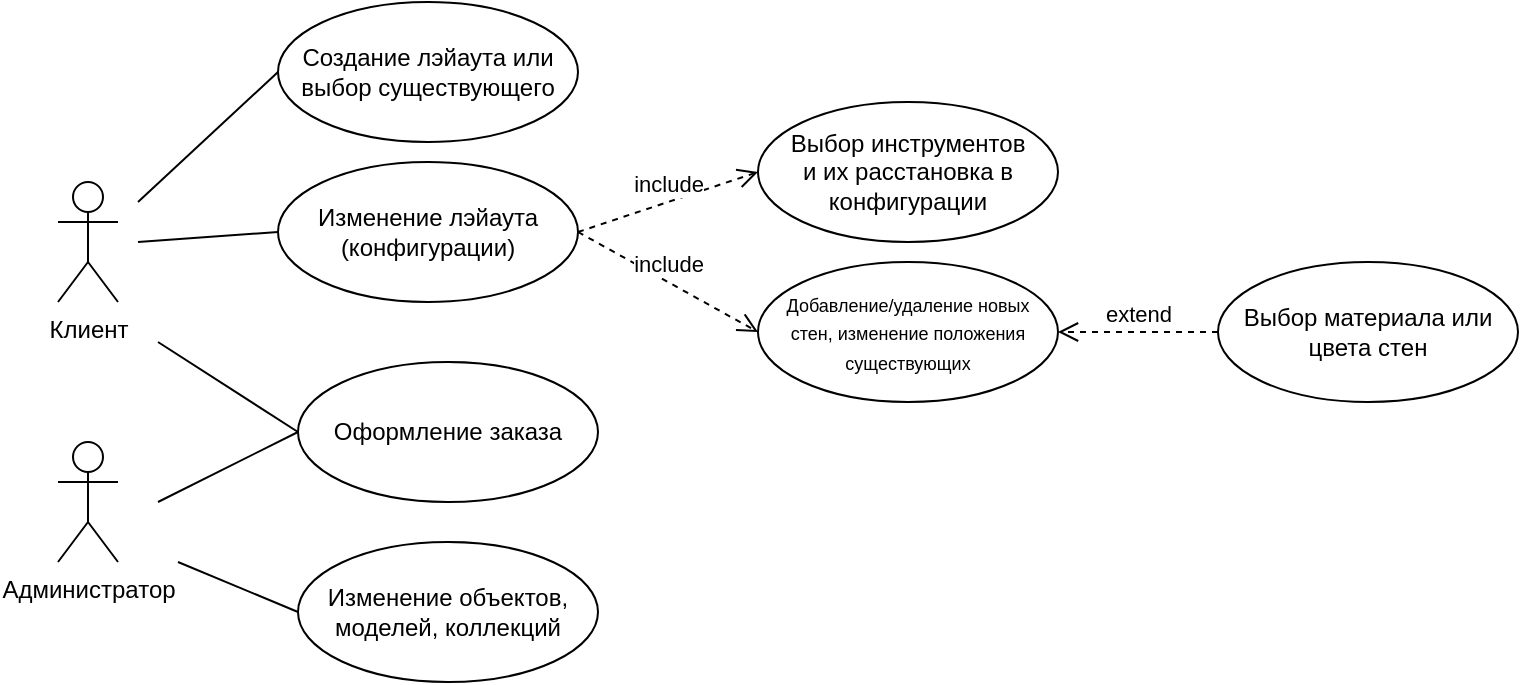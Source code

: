 <mxfile version="22.0.4" type="device">
  <diagram name="Page-1" id="H2PruZtGtYPxvJicr6uw">
    <mxGraphModel dx="1062" dy="592" grid="1" gridSize="10" guides="1" tooltips="1" connect="1" arrows="1" fold="1" page="1" pageScale="1" pageWidth="850" pageHeight="1100" math="0" shadow="0">
      <root>
        <mxCell id="0" />
        <mxCell id="1" parent="0" />
        <mxCell id="XCN4-78OCtRXgBY3HN2q-1" value="Администратор" style="shape=umlActor;verticalLabelPosition=bottom;verticalAlign=top;html=1;" vertex="1" parent="1">
          <mxGeometry x="230" y="220" width="30" height="60" as="geometry" />
        </mxCell>
        <mxCell id="XCN4-78OCtRXgBY3HN2q-2" value="Оформление заказа" style="ellipse;whiteSpace=wrap;html=1;" vertex="1" parent="1">
          <mxGeometry x="350" y="180" width="150" height="70" as="geometry" />
        </mxCell>
        <mxCell id="XCN4-78OCtRXgBY3HN2q-3" value="Клиент" style="shape=umlActor;verticalLabelPosition=bottom;verticalAlign=top;html=1;" vertex="1" parent="1">
          <mxGeometry x="230" y="90" width="30" height="60" as="geometry" />
        </mxCell>
        <mxCell id="XCN4-78OCtRXgBY3HN2q-4" value="Создание лэйаута или выбор существующего" style="ellipse;whiteSpace=wrap;html=1;" vertex="1" parent="1">
          <mxGeometry x="340" width="150" height="70" as="geometry" />
        </mxCell>
        <mxCell id="XCN4-78OCtRXgBY3HN2q-5" value="Изменение лэйаута (конфигурации)" style="ellipse;whiteSpace=wrap;html=1;" vertex="1" parent="1">
          <mxGeometry x="340" y="80" width="150" height="70" as="geometry" />
        </mxCell>
        <mxCell id="XCN4-78OCtRXgBY3HN2q-6" value="extend" style="html=1;verticalAlign=bottom;endArrow=open;dashed=1;endSize=8;curved=0;rounded=0;exitX=0;exitY=0.5;exitDx=0;exitDy=0;entryX=1;entryY=0.5;entryDx=0;entryDy=0;" edge="1" parent="1" source="XCN4-78OCtRXgBY3HN2q-7" target="XCN4-78OCtRXgBY3HN2q-21">
          <mxGeometry relative="1" as="geometry">
            <mxPoint x="630" y="145" as="sourcePoint" />
            <mxPoint x="620" y="150" as="targetPoint" />
          </mxGeometry>
        </mxCell>
        <mxCell id="XCN4-78OCtRXgBY3HN2q-7" value="Выбор материала или цвета стен" style="ellipse;whiteSpace=wrap;html=1;" vertex="1" parent="1">
          <mxGeometry x="810" y="130" width="150" height="70" as="geometry" />
        </mxCell>
        <mxCell id="XCN4-78OCtRXgBY3HN2q-8" value="Выбор инструментов &lt;br&gt;и их расстановка в конфигурации" style="ellipse;whiteSpace=wrap;html=1;" vertex="1" parent="1">
          <mxGeometry x="580" y="50" width="150" height="70" as="geometry" />
        </mxCell>
        <mxCell id="XCN4-78OCtRXgBY3HN2q-11" value="" style="endArrow=none;html=1;rounded=0;entryX=0;entryY=0.5;entryDx=0;entryDy=0;" edge="1" parent="1" target="XCN4-78OCtRXgBY3HN2q-5">
          <mxGeometry width="50" height="50" relative="1" as="geometry">
            <mxPoint x="270" y="120" as="sourcePoint" />
            <mxPoint x="350" y="205" as="targetPoint" />
          </mxGeometry>
        </mxCell>
        <mxCell id="XCN4-78OCtRXgBY3HN2q-12" value="" style="endArrow=none;html=1;rounded=0;entryX=0;entryY=0.5;entryDx=0;entryDy=0;" edge="1" parent="1" target="XCN4-78OCtRXgBY3HN2q-4">
          <mxGeometry width="50" height="50" relative="1" as="geometry">
            <mxPoint x="270" y="100" as="sourcePoint" />
            <mxPoint x="350" y="125" as="targetPoint" />
          </mxGeometry>
        </mxCell>
        <mxCell id="XCN4-78OCtRXgBY3HN2q-13" value="" style="endArrow=none;html=1;rounded=0;entryX=0;entryY=0.5;entryDx=0;entryDy=0;" edge="1" parent="1" target="XCN4-78OCtRXgBY3HN2q-2">
          <mxGeometry width="50" height="50" relative="1" as="geometry">
            <mxPoint x="280" y="170" as="sourcePoint" />
            <mxPoint x="350" y="205" as="targetPoint" />
          </mxGeometry>
        </mxCell>
        <mxCell id="XCN4-78OCtRXgBY3HN2q-15" value="" style="endArrow=none;html=1;rounded=0;entryX=0;entryY=0.5;entryDx=0;entryDy=0;" edge="1" parent="1" target="XCN4-78OCtRXgBY3HN2q-2">
          <mxGeometry width="50" height="50" relative="1" as="geometry">
            <mxPoint x="280" y="250" as="sourcePoint" />
            <mxPoint x="350" y="285" as="targetPoint" />
          </mxGeometry>
        </mxCell>
        <mxCell id="XCN4-78OCtRXgBY3HN2q-16" value="Изменение объектов, моделей, коллекций" style="ellipse;whiteSpace=wrap;html=1;" vertex="1" parent="1">
          <mxGeometry x="350" y="270" width="150" height="70" as="geometry" />
        </mxCell>
        <mxCell id="XCN4-78OCtRXgBY3HN2q-17" value="" style="endArrow=none;html=1;rounded=0;entryX=0;entryY=0.5;entryDx=0;entryDy=0;" edge="1" parent="1" target="XCN4-78OCtRXgBY3HN2q-16">
          <mxGeometry width="50" height="50" relative="1" as="geometry">
            <mxPoint x="290" y="280" as="sourcePoint" />
            <mxPoint x="350" y="285" as="targetPoint" />
          </mxGeometry>
        </mxCell>
        <mxCell id="XCN4-78OCtRXgBY3HN2q-20" value="include" style="html=1;verticalAlign=bottom;endArrow=open;dashed=1;endSize=8;curved=0;rounded=0;exitX=1;exitY=0.5;exitDx=0;exitDy=0;entryX=0;entryY=0.5;entryDx=0;entryDy=0;" edge="1" parent="1" source="XCN4-78OCtRXgBY3HN2q-5" target="XCN4-78OCtRXgBY3HN2q-8">
          <mxGeometry x="-0.005" relative="1" as="geometry">
            <mxPoint x="730" y="125" as="sourcePoint" />
            <mxPoint x="630" y="160" as="targetPoint" />
            <mxPoint as="offset" />
          </mxGeometry>
        </mxCell>
        <mxCell id="XCN4-78OCtRXgBY3HN2q-21" value="&lt;font style=&quot;font-size: 9px;&quot;&gt;Добавление/удаление новых &lt;br&gt;стен, изменение положения существующих&lt;/font&gt;" style="ellipse;whiteSpace=wrap;html=1;" vertex="1" parent="1">
          <mxGeometry x="580" y="130" width="150" height="70" as="geometry" />
        </mxCell>
        <mxCell id="XCN4-78OCtRXgBY3HN2q-22" value="include" style="html=1;verticalAlign=bottom;endArrow=open;dashed=1;endSize=8;curved=0;rounded=0;exitX=1;exitY=0.5;exitDx=0;exitDy=0;entryX=0;entryY=0.5;entryDx=0;entryDy=0;" edge="1" parent="1" source="XCN4-78OCtRXgBY3HN2q-5" target="XCN4-78OCtRXgBY3HN2q-21">
          <mxGeometry x="-0.005" relative="1" as="geometry">
            <mxPoint x="500" y="125" as="sourcePoint" />
            <mxPoint x="550" y="65" as="targetPoint" />
            <mxPoint as="offset" />
          </mxGeometry>
        </mxCell>
      </root>
    </mxGraphModel>
  </diagram>
</mxfile>
